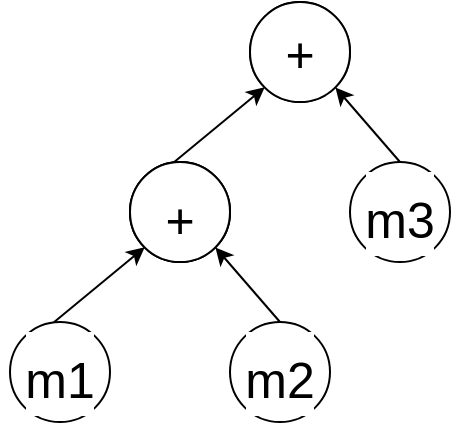 <mxfile>
    <diagram id="cwB1DoHIWkJTnzO5-2w2" name="第 1 页">
        <mxGraphModel dx="1043" dy="530" grid="1" gridSize="10" guides="1" tooltips="1" connect="1" arrows="1" fold="1" page="1" pageScale="1" pageWidth="827" pageHeight="1169" background="none" math="0" shadow="0">
            <root>
                <mxCell id="0"/>
                <mxCell id="1" parent="0"/>
                <mxCell id="2" value="" style="ellipse;whiteSpace=wrap;html=1;aspect=fixed;labelBackgroundColor=default;" vertex="1" parent="1">
                    <mxGeometry x="370" y="230" width="50" height="50" as="geometry"/>
                </mxCell>
                <mxCell id="3" value="" style="endArrow=classic;html=1;entryX=1;entryY=1;entryDx=0;entryDy=0;fontColor=#000000;labelBackgroundColor=default;" edge="1" parent="1" target="19">
                    <mxGeometry width="50" height="50" relative="1" as="geometry">
                        <mxPoint x="320" y="320" as="sourcePoint"/>
                        <mxPoint x="370" y="270" as="targetPoint"/>
                    </mxGeometry>
                </mxCell>
                <mxCell id="4" value="" style="ellipse;whiteSpace=wrap;html=1;aspect=fixed;direction=south;labelBackgroundColor=default;" vertex="1" parent="1">
                    <mxGeometry x="310" y="310" width="50" height="50" as="geometry"/>
                </mxCell>
                <mxCell id="5" value="" style="ellipse;whiteSpace=wrap;html=1;aspect=fixed;direction=south;labelBackgroundColor=default;" vertex="1" parent="1">
                    <mxGeometry x="420" y="310" width="50" height="50" as="geometry"/>
                </mxCell>
                <mxCell id="6" value="" style="endArrow=classic;html=1;exitX=0;exitY=0.5;exitDx=0;exitDy=0;entryX=1;entryY=0;entryDx=0;entryDy=0;fontColor=#000000;labelBackgroundColor=default;" edge="1" parent="1" source="5" target="19">
                    <mxGeometry width="50" height="50" relative="1" as="geometry">
                        <mxPoint x="370" y="320" as="sourcePoint"/>
                        <mxPoint x="420" y="270" as="targetPoint"/>
                    </mxGeometry>
                </mxCell>
                <mxCell id="11" value="&lt;font style=&quot;font-size: 35px;&quot;&gt;+&lt;/font&gt;" style="text;html=1;strokeColor=none;fillColor=none;align=center;verticalAlign=middle;whiteSpace=wrap;rounded=0;labelBackgroundColor=default;" vertex="1" parent="1">
                    <mxGeometry x="370" y="240" width="60" height="30" as="geometry"/>
                </mxCell>
                <mxCell id="13" value="&lt;font style=&quot;font-size: 25px;&quot;&gt;m1&lt;/font&gt;" style="text;html=1;strokeColor=none;fillColor=none;align=center;verticalAlign=middle;whiteSpace=wrap;rounded=0;fontFamily=Helvetica;fontSize=35;labelBackgroundColor=default;" vertex="1" parent="1">
                    <mxGeometry x="305" y="320" width="60" height="30" as="geometry"/>
                </mxCell>
                <mxCell id="14" value="&lt;font style=&quot;font-size: 25px;&quot;&gt;m2&lt;/font&gt;" style="text;html=1;strokeColor=none;fillColor=none;align=center;verticalAlign=middle;whiteSpace=wrap;rounded=0;fontFamily=Helvetica;fontSize=35;labelBackgroundColor=default;" vertex="1" parent="1">
                    <mxGeometry x="415" y="320" width="60" height="30" as="geometry"/>
                </mxCell>
                <mxCell id="19" value="" style="ellipse;whiteSpace=wrap;html=1;aspect=fixed;direction=south;labelBackgroundColor=default;" vertex="1" parent="1">
                    <mxGeometry x="370" y="230" width="50" height="50" as="geometry"/>
                </mxCell>
                <mxCell id="23" value="&lt;span style=&quot;font-size: 25px;&quot;&gt;+&lt;/span&gt;" style="text;html=1;strokeColor=none;fillColor=none;align=center;verticalAlign=middle;whiteSpace=wrap;rounded=0;fontFamily=Helvetica;fontSize=35;labelBackgroundColor=default;" vertex="1" parent="1">
                    <mxGeometry x="365" y="237" width="60" height="30" as="geometry"/>
                </mxCell>
                <mxCell id="31" value="" style="ellipse;whiteSpace=wrap;html=1;aspect=fixed;labelBackgroundColor=default;" vertex="1" parent="1">
                    <mxGeometry x="430" y="150" width="50" height="50" as="geometry"/>
                </mxCell>
                <mxCell id="32" value="" style="endArrow=classic;html=1;entryX=1;entryY=1;entryDx=0;entryDy=0;fontColor=#000000;labelBackgroundColor=default;" edge="1" parent="1" target="39">
                    <mxGeometry width="50" height="50" relative="1" as="geometry">
                        <mxPoint x="380" y="240" as="sourcePoint"/>
                        <mxPoint x="430" y="190" as="targetPoint"/>
                    </mxGeometry>
                </mxCell>
                <mxCell id="33" value="" style="ellipse;whiteSpace=wrap;html=1;aspect=fixed;direction=south;labelBackgroundColor=default;" vertex="1" parent="1">
                    <mxGeometry x="370" y="230" width="50" height="50" as="geometry"/>
                </mxCell>
                <mxCell id="34" value="" style="ellipse;whiteSpace=wrap;html=1;aspect=fixed;direction=south;labelBackgroundColor=default;" vertex="1" parent="1">
                    <mxGeometry x="480" y="230" width="50" height="50" as="geometry"/>
                </mxCell>
                <mxCell id="35" value="" style="endArrow=classic;html=1;exitX=0;exitY=0.5;exitDx=0;exitDy=0;entryX=1;entryY=0;entryDx=0;entryDy=0;fontColor=#000000;labelBackgroundColor=default;" edge="1" parent="1" source="34" target="39">
                    <mxGeometry width="50" height="50" relative="1" as="geometry">
                        <mxPoint x="430" y="240" as="sourcePoint"/>
                        <mxPoint x="480" y="190" as="targetPoint"/>
                    </mxGeometry>
                </mxCell>
                <mxCell id="36" value="&lt;font style=&quot;font-size: 35px;&quot;&gt;+&lt;/font&gt;" style="text;html=1;strokeColor=none;fillColor=none;align=center;verticalAlign=middle;whiteSpace=wrap;rounded=0;labelBackgroundColor=default;" vertex="1" parent="1">
                    <mxGeometry x="430" y="160" width="60" height="30" as="geometry"/>
                </mxCell>
                <mxCell id="37" value="&lt;span style=&quot;font-size: 25px;&quot;&gt;+&lt;/span&gt;" style="text;html=1;strokeColor=none;fillColor=none;align=center;verticalAlign=middle;whiteSpace=wrap;rounded=0;fontFamily=Helvetica;fontSize=35;labelBackgroundColor=default;" vertex="1" parent="1">
                    <mxGeometry x="365" y="240" width="60" height="30" as="geometry"/>
                </mxCell>
                <mxCell id="38" value="&lt;font style=&quot;font-size: 25px;&quot;&gt;m3&lt;/font&gt;" style="text;html=1;strokeColor=none;fillColor=none;align=center;verticalAlign=middle;whiteSpace=wrap;rounded=0;fontFamily=Helvetica;fontSize=35;labelBackgroundColor=default;" vertex="1" parent="1">
                    <mxGeometry x="475" y="240" width="60" height="30" as="geometry"/>
                </mxCell>
                <mxCell id="39" value="" style="ellipse;whiteSpace=wrap;html=1;aspect=fixed;direction=south;labelBackgroundColor=default;" vertex="1" parent="1">
                    <mxGeometry x="430" y="150" width="50" height="50" as="geometry"/>
                </mxCell>
                <mxCell id="40" value="&lt;span style=&quot;font-size: 25px;&quot;&gt;+&lt;/span&gt;" style="text;html=1;strokeColor=none;fillColor=none;align=center;verticalAlign=middle;whiteSpace=wrap;rounded=0;fontFamily=Helvetica;fontSize=35;labelBackgroundColor=default;" vertex="1" parent="1">
                    <mxGeometry x="425" y="157" width="60" height="30" as="geometry"/>
                </mxCell>
            </root>
        </mxGraphModel>
    </diagram>
</mxfile>